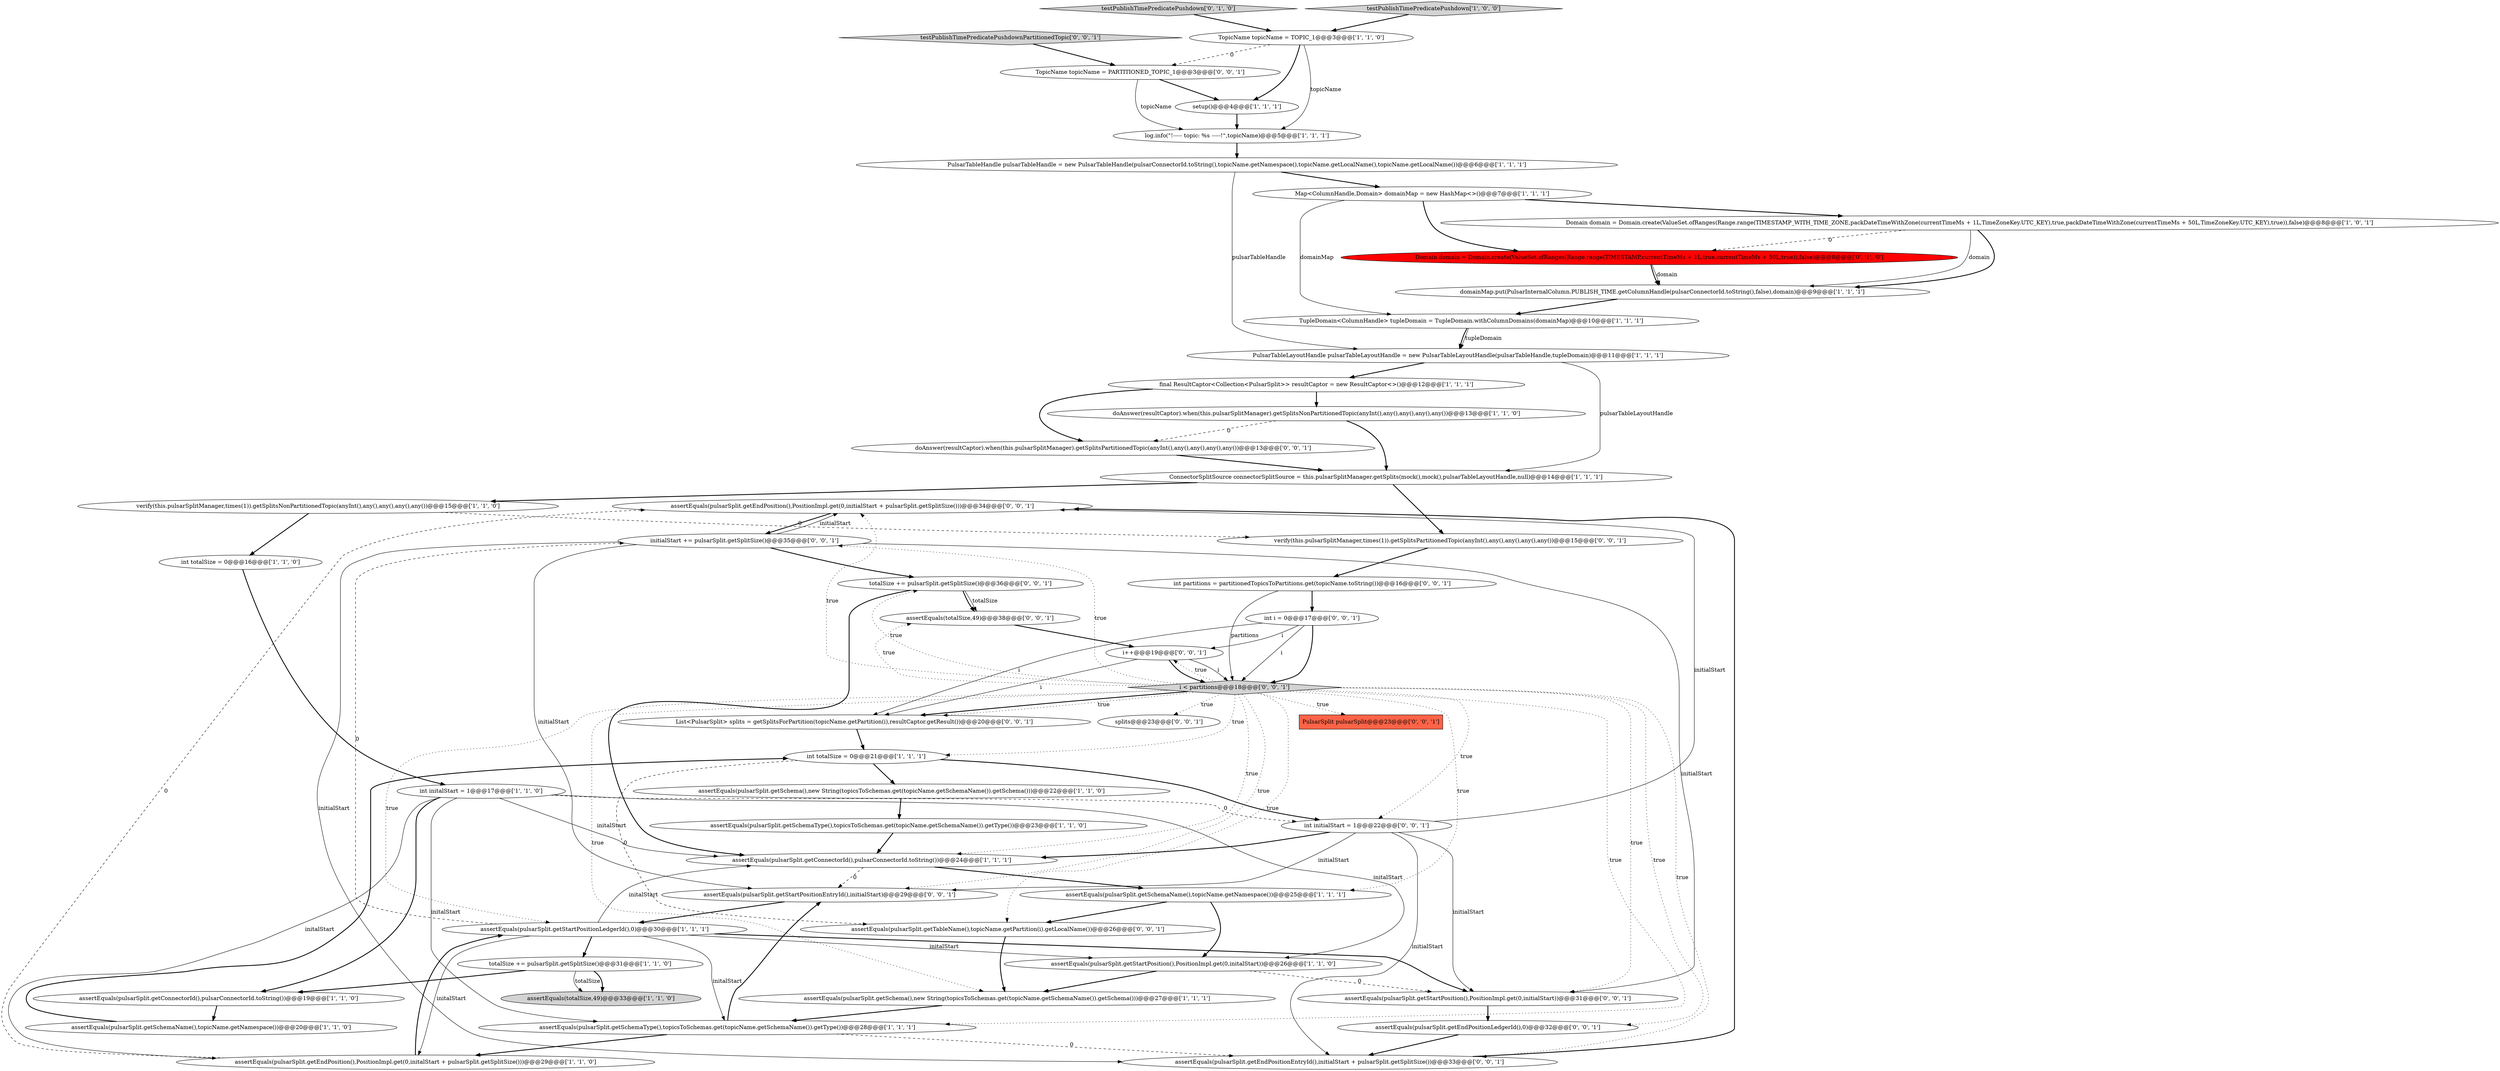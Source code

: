 digraph {
40 [style = filled, label = "assertEquals(pulsarSplit.getEndPosition(),PositionImpl.get(0,initialStart + pulsarSplit.getSplitSize()))@@@34@@@['0', '0', '1']", fillcolor = white, shape = ellipse image = "AAA0AAABBB3BBB"];
14 [style = filled, label = "assertEquals(pulsarSplit.getSchema(),new String(topicsToSchemas.get(topicName.getSchemaName()).getSchema()))@@@22@@@['1', '1', '0']", fillcolor = white, shape = ellipse image = "AAA0AAABBB1BBB"];
32 [style = filled, label = "doAnswer(resultCaptor).when(this.pulsarSplitManager).getSplitsPartitionedTopic(anyInt(),any(),any(),any(),any())@@@13@@@['0', '0', '1']", fillcolor = white, shape = ellipse image = "AAA0AAABBB3BBB"];
7 [style = filled, label = "assertEquals(pulsarSplit.getConnectorId(),pulsarConnectorId.toString())@@@19@@@['1', '1', '0']", fillcolor = white, shape = ellipse image = "AAA0AAABBB1BBB"];
26 [style = filled, label = "PulsarTableLayoutHandle pulsarTableLayoutHandle = new PulsarTableLayoutHandle(pulsarTableHandle,tupleDomain)@@@11@@@['1', '1', '1']", fillcolor = white, shape = ellipse image = "AAA0AAABBB1BBB"];
49 [style = filled, label = "int initialStart = 1@@@22@@@['0', '0', '1']", fillcolor = white, shape = ellipse image = "AAA0AAABBB3BBB"];
11 [style = filled, label = "PulsarTableHandle pulsarTableHandle = new PulsarTableHandle(pulsarConnectorId.toString(),topicName.getNamespace(),topicName.getLocalName(),topicName.getLocalName())@@@6@@@['1', '1', '1']", fillcolor = white, shape = ellipse image = "AAA0AAABBB1BBB"];
19 [style = filled, label = "final ResultCaptor<Collection<PulsarSplit>> resultCaptor = new ResultCaptor<>()@@@12@@@['1', '1', '1']", fillcolor = white, shape = ellipse image = "AAA0AAABBB1BBB"];
36 [style = filled, label = "assertEquals(totalSize,49)@@@38@@@['0', '0', '1']", fillcolor = white, shape = ellipse image = "AAA0AAABBB3BBB"];
6 [style = filled, label = "assertEquals(pulsarSplit.getConnectorId(),pulsarConnectorId.toString())@@@24@@@['1', '1', '1']", fillcolor = white, shape = ellipse image = "AAA0AAABBB1BBB"];
52 [style = filled, label = "assertEquals(pulsarSplit.getEndPositionEntryId(),initialStart + pulsarSplit.getSplitSize())@@@33@@@['0', '0', '1']", fillcolor = white, shape = ellipse image = "AAA0AAABBB3BBB"];
35 [style = filled, label = "i++@@@19@@@['0', '0', '1']", fillcolor = white, shape = ellipse image = "AAA0AAABBB3BBB"];
37 [style = filled, label = "totalSize += pulsarSplit.getSplitSize()@@@36@@@['0', '0', '1']", fillcolor = white, shape = ellipse image = "AAA0AAABBB3BBB"];
38 [style = filled, label = "List<PulsarSplit> splits = getSplitsForPartition(topicName.getPartition(i),resultCaptor.getResult())@@@20@@@['0', '0', '1']", fillcolor = white, shape = ellipse image = "AAA0AAABBB3BBB"];
31 [style = filled, label = "testPublishTimePredicatePushdown['0', '1', '0']", fillcolor = lightgray, shape = diamond image = "AAA0AAABBB2BBB"];
46 [style = filled, label = "i < partitions@@@18@@@['0', '0', '1']", fillcolor = lightgray, shape = diamond image = "AAA0AAABBB3BBB"];
51 [style = filled, label = "testPublishTimePredicatePushdownPartitionedTopic['0', '0', '1']", fillcolor = lightgray, shape = diamond image = "AAA0AAABBB3BBB"];
9 [style = filled, label = "TopicName topicName = TOPIC_1@@@3@@@['1', '1', '0']", fillcolor = white, shape = ellipse image = "AAA0AAABBB1BBB"];
3 [style = filled, label = "testPublishTimePredicatePushdown['1', '0', '0']", fillcolor = lightgray, shape = diamond image = "AAA0AAABBB1BBB"];
17 [style = filled, label = "assertEquals(pulsarSplit.getSchemaType(),topicsToSchemas.get(topicName.getSchemaName()).getType())@@@23@@@['1', '1', '0']", fillcolor = white, shape = ellipse image = "AAA0AAABBB1BBB"];
22 [style = filled, label = "verify(this.pulsarSplitManager,times(1)).getSplitsNonPartitionedTopic(anyInt(),any(),any(),any(),any())@@@15@@@['1', '1', '0']", fillcolor = white, shape = ellipse image = "AAA0AAABBB1BBB"];
34 [style = filled, label = "int i = 0@@@17@@@['0', '0', '1']", fillcolor = white, shape = ellipse image = "AAA0AAABBB3BBB"];
43 [style = filled, label = "int partitions = partitionedTopicsToPartitions.get(topicName.toString())@@@16@@@['0', '0', '1']", fillcolor = white, shape = ellipse image = "AAA0AAABBB3BBB"];
21 [style = filled, label = "Domain domain = Domain.create(ValueSet.ofRanges(Range.range(TIMESTAMP_WITH_TIME_ZONE,packDateTimeWithZone(currentTimeMs + 1L,TimeZoneKey.UTC_KEY),true,packDateTimeWithZone(currentTimeMs + 50L,TimeZoneKey.UTC_KEY),true)),false)@@@8@@@['1', '0', '1']", fillcolor = white, shape = ellipse image = "AAA0AAABBB1BBB"];
28 [style = filled, label = "int totalSize = 0@@@21@@@['1', '1', '1']", fillcolor = white, shape = ellipse image = "AAA0AAABBB1BBB"];
39 [style = filled, label = "assertEquals(pulsarSplit.getStartPositionEntryId(),initialStart)@@@29@@@['0', '0', '1']", fillcolor = white, shape = ellipse image = "AAA0AAABBB3BBB"];
45 [style = filled, label = "TopicName topicName = PARTITIONED_TOPIC_1@@@3@@@['0', '0', '1']", fillcolor = white, shape = ellipse image = "AAA0AAABBB3BBB"];
13 [style = filled, label = "assertEquals(pulsarSplit.getSchema(),new String(topicsToSchemas.get(topicName.getSchemaName()).getSchema()))@@@27@@@['1', '1', '1']", fillcolor = white, shape = ellipse image = "AAA0AAABBB1BBB"];
4 [style = filled, label = "domainMap.put(PulsarInternalColumn.PUBLISH_TIME.getColumnHandle(pulsarConnectorId.toString(),false),domain)@@@9@@@['1', '1', '1']", fillcolor = white, shape = ellipse image = "AAA0AAABBB1BBB"];
29 [style = filled, label = "doAnswer(resultCaptor).when(this.pulsarSplitManager).getSplitsNonPartitionedTopic(anyInt(),any(),any(),any(),any())@@@13@@@['1', '1', '0']", fillcolor = white, shape = ellipse image = "AAA0AAABBB1BBB"];
47 [style = filled, label = "verify(this.pulsarSplitManager,times(1)).getSplitsPartitionedTopic(anyInt(),any(),any(),any(),any())@@@15@@@['0', '0', '1']", fillcolor = white, shape = ellipse image = "AAA0AAABBB3BBB"];
16 [style = filled, label = "Map<ColumnHandle,Domain> domainMap = new HashMap<>()@@@7@@@['1', '1', '1']", fillcolor = white, shape = ellipse image = "AAA0AAABBB1BBB"];
27 [style = filled, label = "assertEquals(pulsarSplit.getSchemaType(),topicsToSchemas.get(topicName.getSchemaName()).getType())@@@28@@@['1', '1', '1']", fillcolor = white, shape = ellipse image = "AAA0AAABBB1BBB"];
23 [style = filled, label = "assertEquals(totalSize,49)@@@33@@@['1', '1', '0']", fillcolor = lightgray, shape = ellipse image = "AAA0AAABBB1BBB"];
20 [style = filled, label = "assertEquals(pulsarSplit.getEndPosition(),PositionImpl.get(0,initalStart + pulsarSplit.getSplitSize()))@@@29@@@['1', '1', '0']", fillcolor = white, shape = ellipse image = "AAA0AAABBB1BBB"];
15 [style = filled, label = "assertEquals(pulsarSplit.getStartPosition(),PositionImpl.get(0,initalStart))@@@26@@@['1', '1', '0']", fillcolor = white, shape = ellipse image = "AAA0AAABBB1BBB"];
44 [style = filled, label = "splits@@@23@@@['0', '0', '1']", fillcolor = white, shape = ellipse image = "AAA0AAABBB3BBB"];
25 [style = filled, label = "log.info(\"!----- topic: %s -----!\",topicName)@@@5@@@['1', '1', '1']", fillcolor = white, shape = ellipse image = "AAA0AAABBB1BBB"];
1 [style = filled, label = "ConnectorSplitSource connectorSplitSource = this.pulsarSplitManager.getSplits(mock(),mock(),pulsarTableLayoutHandle,null)@@@14@@@['1', '1', '1']", fillcolor = white, shape = ellipse image = "AAA0AAABBB1BBB"];
41 [style = filled, label = "assertEquals(pulsarSplit.getEndPositionLedgerId(),0)@@@32@@@['0', '0', '1']", fillcolor = white, shape = ellipse image = "AAA0AAABBB3BBB"];
48 [style = filled, label = "initialStart += pulsarSplit.getSplitSize()@@@35@@@['0', '0', '1']", fillcolor = white, shape = ellipse image = "AAA0AAABBB3BBB"];
33 [style = filled, label = "assertEquals(pulsarSplit.getStartPosition(),PositionImpl.get(0,initialStart))@@@31@@@['0', '0', '1']", fillcolor = white, shape = ellipse image = "AAA0AAABBB3BBB"];
2 [style = filled, label = "int initalStart = 1@@@17@@@['1', '1', '0']", fillcolor = white, shape = ellipse image = "AAA0AAABBB1BBB"];
10 [style = filled, label = "int totalSize = 0@@@16@@@['1', '1', '0']", fillcolor = white, shape = ellipse image = "AAA0AAABBB1BBB"];
12 [style = filled, label = "totalSize += pulsarSplit.getSplitSize()@@@31@@@['1', '1', '0']", fillcolor = white, shape = ellipse image = "AAA0AAABBB1BBB"];
30 [style = filled, label = "Domain domain = Domain.create(ValueSet.ofRanges(Range.range(TIMESTAMP,currentTimeMs + 1L,true,currentTimeMs + 50L,true)),false)@@@8@@@['0', '1', '0']", fillcolor = red, shape = ellipse image = "AAA1AAABBB2BBB"];
42 [style = filled, label = "assertEquals(pulsarSplit.getTableName(),topicName.getPartition(i).getLocalName())@@@26@@@['0', '0', '1']", fillcolor = white, shape = ellipse image = "AAA0AAABBB3BBB"];
8 [style = filled, label = "assertEquals(pulsarSplit.getStartPositionLedgerId(),0)@@@30@@@['1', '1', '1']", fillcolor = white, shape = ellipse image = "AAA0AAABBB1BBB"];
5 [style = filled, label = "TupleDomain<ColumnHandle> tupleDomain = TupleDomain.withColumnDomains(domainMap)@@@10@@@['1', '1', '1']", fillcolor = white, shape = ellipse image = "AAA0AAABBB1BBB"];
18 [style = filled, label = "setup()@@@4@@@['1', '1', '1']", fillcolor = white, shape = ellipse image = "AAA0AAABBB1BBB"];
50 [style = filled, label = "PulsarSplit pulsarSplit@@@23@@@['0', '0', '1']", fillcolor = tomato, shape = box image = "AAA0AAABBB3BBB"];
0 [style = filled, label = "assertEquals(pulsarSplit.getSchemaName(),topicName.getNamespace())@@@20@@@['1', '1', '0']", fillcolor = white, shape = ellipse image = "AAA0AAABBB1BBB"];
24 [style = filled, label = "assertEquals(pulsarSplit.getSchemaName(),topicName.getNamespace())@@@25@@@['1', '1', '1']", fillcolor = white, shape = ellipse image = "AAA0AAABBB1BBB"];
8->20 [style = solid, label="initalStart"];
34->46 [style = bold, label=""];
37->36 [style = solid, label="totalSize"];
46->37 [style = dotted, label="true"];
46->28 [style = dotted, label="true"];
20->40 [style = dashed, label="0"];
31->9 [style = bold, label=""];
29->32 [style = dashed, label="0"];
46->24 [style = dotted, label="true"];
14->17 [style = bold, label=""];
49->40 [style = solid, label="initialStart"];
12->7 [style = bold, label=""];
28->14 [style = bold, label=""];
21->30 [style = dashed, label="0"];
46->49 [style = dotted, label="true"];
46->48 [style = dotted, label="true"];
15->33 [style = dashed, label="0"];
2->49 [style = dashed, label="0"];
46->13 [style = dotted, label="true"];
11->26 [style = solid, label="pulsarTableHandle"];
2->6 [style = solid, label="initalStart"];
29->1 [style = bold, label=""];
21->4 [style = solid, label="domain"];
8->48 [style = dashed, label="0"];
11->16 [style = bold, label=""];
48->37 [style = bold, label=""];
46->38 [style = bold, label=""];
15->13 [style = bold, label=""];
46->40 [style = dotted, label="true"];
37->36 [style = bold, label=""];
38->28 [style = bold, label=""];
39->8 [style = bold, label=""];
33->41 [style = bold, label=""];
28->42 [style = dashed, label="0"];
7->0 [style = bold, label=""];
47->43 [style = bold, label=""];
46->33 [style = dotted, label="true"];
9->45 [style = dashed, label="0"];
34->35 [style = solid, label="i"];
20->8 [style = bold, label=""];
48->39 [style = solid, label="initialStart"];
18->25 [style = bold, label=""];
10->2 [style = bold, label=""];
36->35 [style = bold, label=""];
43->34 [style = bold, label=""];
2->15 [style = solid, label="initalStart"];
27->20 [style = bold, label=""];
49->33 [style = solid, label="initialStart"];
35->46 [style = solid, label="i"];
21->4 [style = bold, label=""];
8->33 [style = bold, label=""];
48->33 [style = solid, label="initialStart"];
17->6 [style = bold, label=""];
46->35 [style = dotted, label="true"];
19->29 [style = bold, label=""];
9->25 [style = solid, label="topicName"];
28->49 [style = bold, label=""];
5->26 [style = bold, label=""];
6->24 [style = bold, label=""];
46->8 [style = dotted, label="true"];
26->19 [style = bold, label=""];
3->9 [style = bold, label=""];
2->20 [style = solid, label="initalStart"];
27->39 [style = bold, label=""];
13->27 [style = bold, label=""];
9->18 [style = bold, label=""];
19->32 [style = bold, label=""];
8->6 [style = solid, label="initalStart"];
8->27 [style = solid, label="initalStart"];
51->45 [style = bold, label=""];
52->40 [style = bold, label=""];
16->30 [style = bold, label=""];
32->1 [style = bold, label=""];
46->50 [style = dotted, label="true"];
22->10 [style = bold, label=""];
45->25 [style = solid, label="topicName"];
35->38 [style = solid, label="i"];
46->38 [style = dotted, label="true"];
12->23 [style = solid, label="totalSize"];
4->5 [style = bold, label=""];
49->6 [style = bold, label=""];
8->12 [style = bold, label=""];
46->52 [style = dotted, label="true"];
45->18 [style = bold, label=""];
24->42 [style = bold, label=""];
49->52 [style = solid, label="initialStart"];
24->15 [style = bold, label=""];
34->46 [style = solid, label="i"];
46->36 [style = dotted, label="true"];
26->1 [style = solid, label="pulsarTableLayoutHandle"];
22->47 [style = dashed, label="0"];
42->13 [style = bold, label=""];
40->48 [style = bold, label=""];
16->5 [style = solid, label="domainMap"];
5->26 [style = solid, label="tupleDomain"];
46->44 [style = dotted, label="true"];
46->41 [style = dotted, label="true"];
37->6 [style = bold, label=""];
43->46 [style = solid, label="partitions"];
46->27 [style = dotted, label="true"];
41->52 [style = bold, label=""];
1->22 [style = bold, label=""];
30->4 [style = solid, label="domain"];
1->47 [style = bold, label=""];
25->11 [style = bold, label=""];
30->4 [style = bold, label=""];
16->21 [style = bold, label=""];
49->39 [style = solid, label="initialStart"];
48->40 [style = solid, label="initialStart"];
2->27 [style = solid, label="initalStart"];
46->39 [style = dotted, label="true"];
46->42 [style = dotted, label="true"];
48->52 [style = solid, label="initialStart"];
27->52 [style = dashed, label="0"];
12->23 [style = bold, label=""];
2->7 [style = bold, label=""];
8->15 [style = solid, label="initalStart"];
46->6 [style = dotted, label="true"];
0->28 [style = bold, label=""];
6->39 [style = dashed, label="0"];
34->38 [style = solid, label="i"];
35->46 [style = bold, label=""];
}
